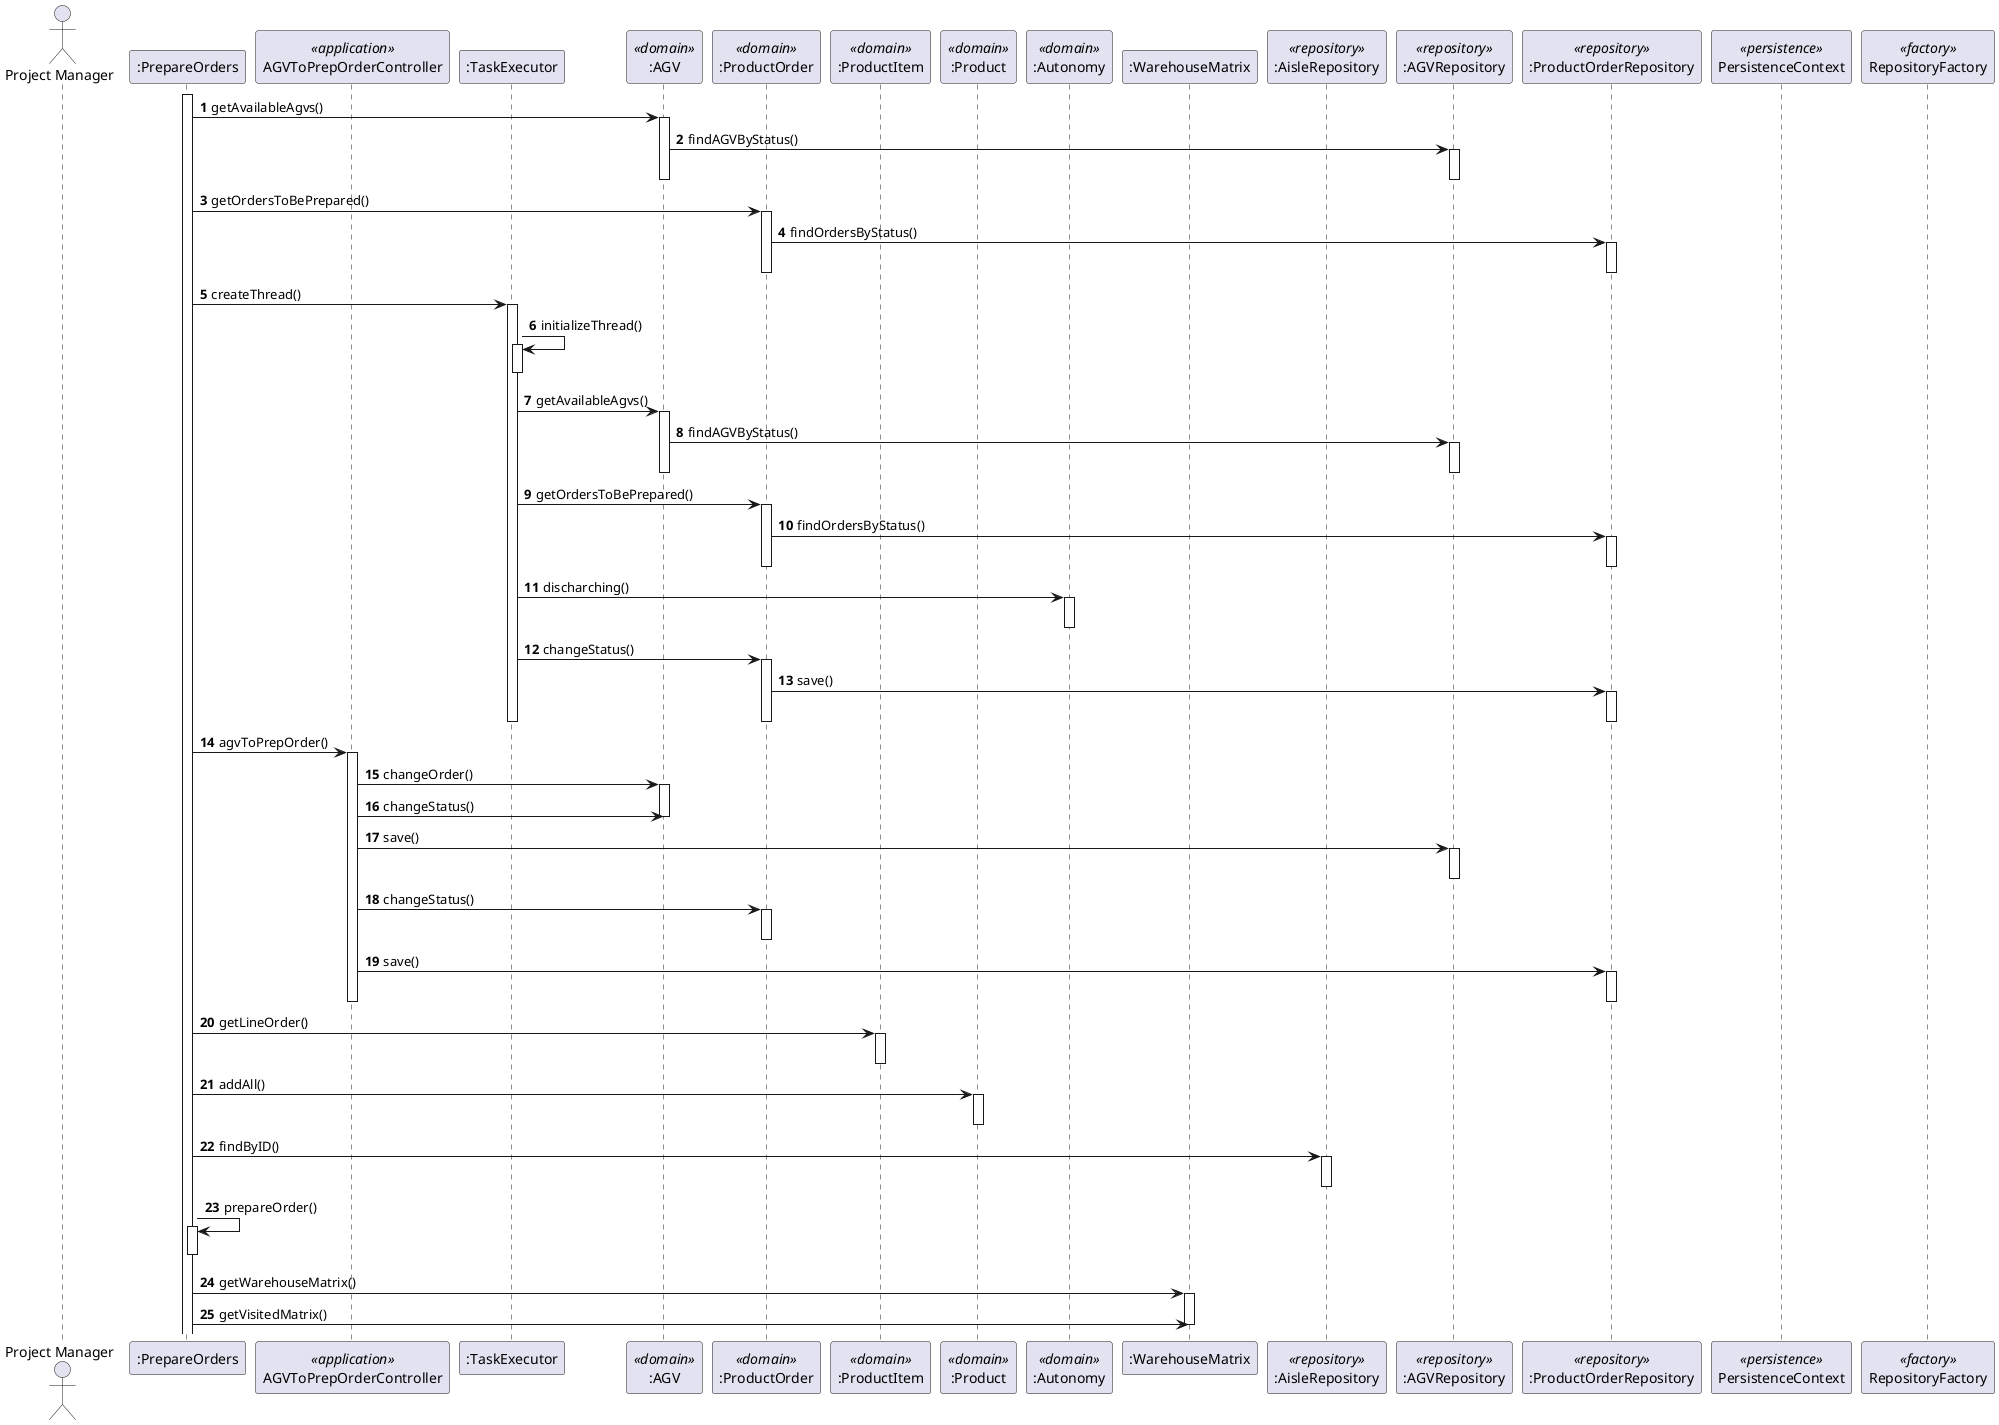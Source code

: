 @startuml
autonumber

actor "Project Manager" as PM
participant ":PrepareOrders" as PrepO
participant "AGVToPrepOrderController" as CTRL <<application>>
participant ":TaskExecutor" as TE
participant ":AGV" as AGV <<domain>>
participant ":ProductOrder" as PO <<domain>>
participant ":ProductItem" as PI <<domain>>
participant ":Product" as Product <<domain>>
participant ":Autonomy" as A <<domain>>
participant ":WarehouseMatrix" as WM
participant ":AisleRepository" as AisleRepo <<repository>>
participant ":AGVRepository" as AGVRepo <<repository>>
participant ":ProductOrderRepository" as PORepo <<repository>>
participant "PersistenceContext" as PC <<persistence>>
participant "RepositoryFactory" as RF <<factory>>

activate PrepO

PrepO -> AGV : getAvailableAgvs()
activate AGV

AGV -> AGVRepo : findAGVByStatus()
activate AGVRepo

deactivate AGVRepo
deactivate AGV
PrepO -> PO : getOrdersToBePrepared()
activate PO

PO -> PORepo : findOrdersByStatus()
activate PORepo

deactivate PORepo
deactivate PO
PrepO -> TE : createThread()
activate TE
TE -> TE : initializeThread()
activate TE
deactivate TE

TE -> AGV : getAvailableAgvs()
activate AGV


AGV -> AGVRepo : findAGVByStatus()
activate AGVRepo

deactivate AGVRepo
deactivate AGV
TE -> PO : getOrdersToBePrepared()
activate PO

PO -> PORepo : findOrdersByStatus()
activate PORepo

deactivate PORepo
deactivate PO
TE -> A : discharching()
activate A

deactivate A
TE -> PO : changeStatus()
activate PO

PO -> PORepo : save()
activate PORepo
deactivate PO

deactivate TE
deactivate PORepo
PrepO -> CTRL : agvToPrepOrder()
activate CTRL

CTRL -> AGV : changeOrder()
activate AGV
CTRL -> AGV : changeStatus()

deactivate AGV
CTRL -> AGVRepo : save()
activate AGVRepo

deactivate AGVRepo
CTRL -> PO : changeStatus()
activate PO

deactivate PO
CTRL -> PORepo : save()
activate PORepo

deactivate PORepo
deactivate CTRL
PrepO -> PI : getLineOrder()
activate PI

deactivate PI
PrepO -> Product : addAll()
activate Product

deactivate Product
PrepO -> AisleRepo : findByID()
activate AisleRepo

deactivate AisleRepo
PrepO -> PrepO : prepareOrder()
activate PrepO

deactivate PrepO
PrepO -> WM : getWarehouseMatrix()
activate WM
PrepO -> WM : getVisitedMatrix()
deactivate WM



@enduml